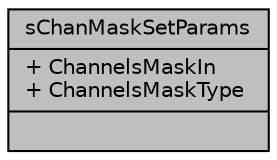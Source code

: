 digraph "sChanMaskSetParams"
{
  edge [fontname="Helvetica",fontsize="10",labelfontname="Helvetica",labelfontsize="10"];
  node [fontname="Helvetica",fontsize="10",shape=record];
  Node1 [label="{sChanMaskSetParams\n|+ ChannelsMaskIn\l+ ChannelsMaskType\l|}",height=0.2,width=0.4,color="black", fillcolor="grey75", style="filled", fontcolor="black"];
}
